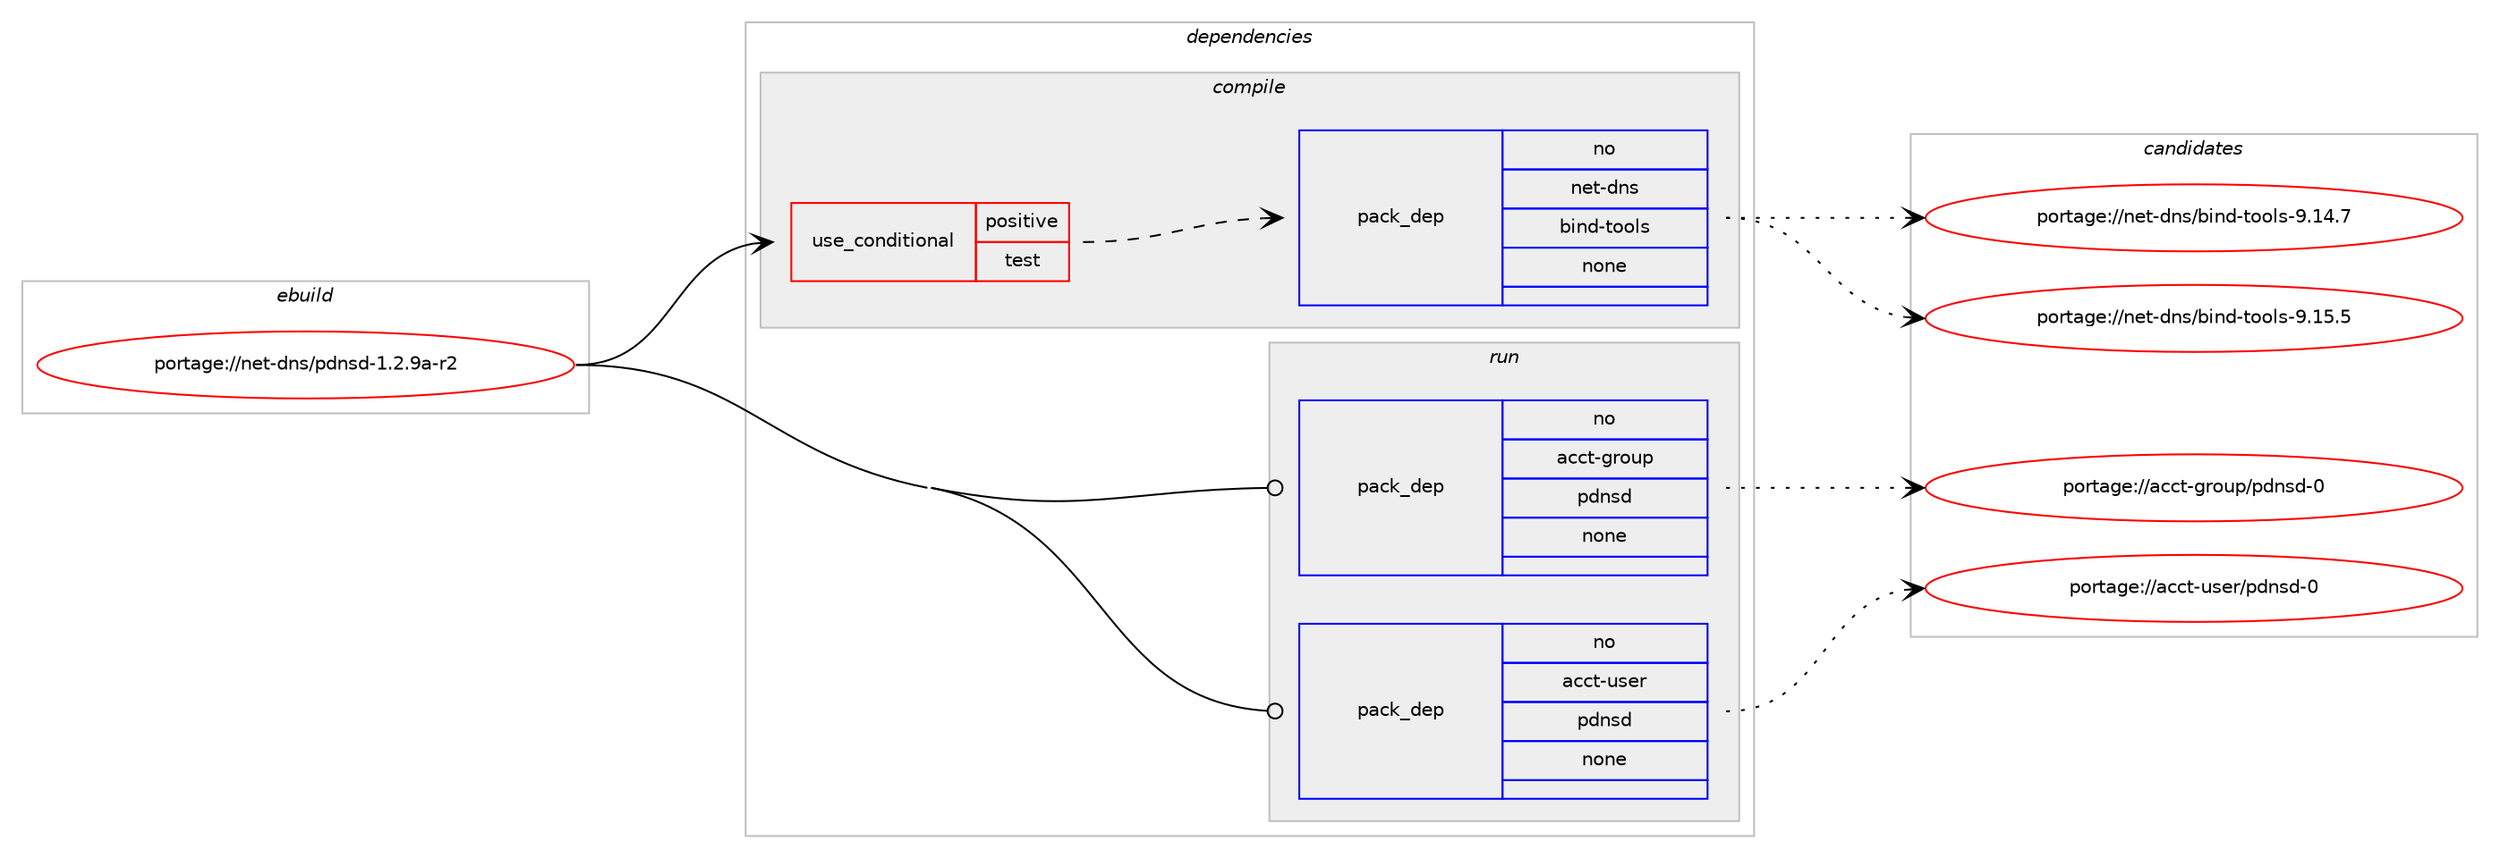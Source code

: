 digraph prolog {

# *************
# Graph options
# *************

newrank=true;
concentrate=true;
compound=true;
graph [rankdir=LR,fontname=Helvetica,fontsize=10,ranksep=1.5];#, ranksep=2.5, nodesep=0.2];
edge  [arrowhead=vee];
node  [fontname=Helvetica,fontsize=10];

# **********
# The ebuild
# **********

subgraph cluster_leftcol {
color=gray;
rank=same;
label=<<i>ebuild</i>>;
id [label="portage://net-dns/pdnsd-1.2.9a-r2", color=red, width=4, href="../net-dns/pdnsd-1.2.9a-r2.svg"];
}

# ****************
# The dependencies
# ****************

subgraph cluster_midcol {
color=gray;
label=<<i>dependencies</i>>;
subgraph cluster_compile {
fillcolor="#eeeeee";
style=filled;
label=<<i>compile</i>>;
subgraph cond87838 {
dependency351555 [label=<<TABLE BORDER="0" CELLBORDER="1" CELLSPACING="0" CELLPADDING="4"><TR><TD ROWSPAN="3" CELLPADDING="10">use_conditional</TD></TR><TR><TD>positive</TD></TR><TR><TD>test</TD></TR></TABLE>>, shape=none, color=red];
subgraph pack257915 {
dependency351556 [label=<<TABLE BORDER="0" CELLBORDER="1" CELLSPACING="0" CELLPADDING="4" WIDTH="220"><TR><TD ROWSPAN="6" CELLPADDING="30">pack_dep</TD></TR><TR><TD WIDTH="110">no</TD></TR><TR><TD>net-dns</TD></TR><TR><TD>bind-tools</TD></TR><TR><TD>none</TD></TR><TR><TD></TD></TR></TABLE>>, shape=none, color=blue];
}
dependency351555:e -> dependency351556:w [weight=20,style="dashed",arrowhead="vee"];
}
id:e -> dependency351555:w [weight=20,style="solid",arrowhead="vee"];
}
subgraph cluster_compileandrun {
fillcolor="#eeeeee";
style=filled;
label=<<i>compile and run</i>>;
}
subgraph cluster_run {
fillcolor="#eeeeee";
style=filled;
label=<<i>run</i>>;
subgraph pack257916 {
dependency351557 [label=<<TABLE BORDER="0" CELLBORDER="1" CELLSPACING="0" CELLPADDING="4" WIDTH="220"><TR><TD ROWSPAN="6" CELLPADDING="30">pack_dep</TD></TR><TR><TD WIDTH="110">no</TD></TR><TR><TD>acct-group</TD></TR><TR><TD>pdnsd</TD></TR><TR><TD>none</TD></TR><TR><TD></TD></TR></TABLE>>, shape=none, color=blue];
}
id:e -> dependency351557:w [weight=20,style="solid",arrowhead="odot"];
subgraph pack257917 {
dependency351558 [label=<<TABLE BORDER="0" CELLBORDER="1" CELLSPACING="0" CELLPADDING="4" WIDTH="220"><TR><TD ROWSPAN="6" CELLPADDING="30">pack_dep</TD></TR><TR><TD WIDTH="110">no</TD></TR><TR><TD>acct-user</TD></TR><TR><TD>pdnsd</TD></TR><TR><TD>none</TD></TR><TR><TD></TD></TR></TABLE>>, shape=none, color=blue];
}
id:e -> dependency351558:w [weight=20,style="solid",arrowhead="odot"];
}
}

# **************
# The candidates
# **************

subgraph cluster_choices {
rank=same;
color=gray;
label=<<i>candidates</i>>;

subgraph choice257915 {
color=black;
nodesep=1;
choiceportage1101011164510011011547981051101004511611111110811545574649524655 [label="portage://net-dns/bind-tools-9.14.7", color=red, width=4,href="../net-dns/bind-tools-9.14.7.svg"];
choiceportage1101011164510011011547981051101004511611111110811545574649534653 [label="portage://net-dns/bind-tools-9.15.5", color=red, width=4,href="../net-dns/bind-tools-9.15.5.svg"];
dependency351556:e -> choiceportage1101011164510011011547981051101004511611111110811545574649524655:w [style=dotted,weight="100"];
dependency351556:e -> choiceportage1101011164510011011547981051101004511611111110811545574649534653:w [style=dotted,weight="100"];
}
subgraph choice257916 {
color=black;
nodesep=1;
choiceportage97999911645103114111117112471121001101151004548 [label="portage://acct-group/pdnsd-0", color=red, width=4,href="../acct-group/pdnsd-0.svg"];
dependency351557:e -> choiceportage97999911645103114111117112471121001101151004548:w [style=dotted,weight="100"];
}
subgraph choice257917 {
color=black;
nodesep=1;
choiceportage97999911645117115101114471121001101151004548 [label="portage://acct-user/pdnsd-0", color=red, width=4,href="../acct-user/pdnsd-0.svg"];
dependency351558:e -> choiceportage97999911645117115101114471121001101151004548:w [style=dotted,weight="100"];
}
}

}
